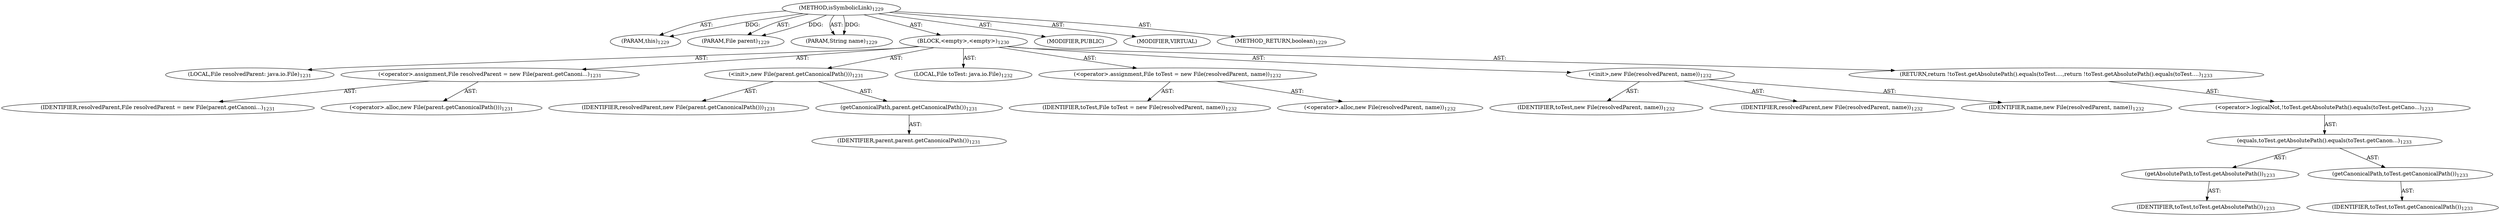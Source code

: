 digraph "isSymbolicLink" {  
"111669149724" [label = <(METHOD,isSymbolicLink)<SUB>1229</SUB>> ]
"115964117113" [label = <(PARAM,this)<SUB>1229</SUB>> ]
"115964117114" [label = <(PARAM,File parent)<SUB>1229</SUB>> ]
"115964117115" [label = <(PARAM,String name)<SUB>1229</SUB>> ]
"25769803973" [label = <(BLOCK,&lt;empty&gt;,&lt;empty&gt;)<SUB>1230</SUB>> ]
"94489280623" [label = <(LOCAL,File resolvedParent: java.io.File)<SUB>1231</SUB>> ]
"30064771782" [label = <(&lt;operator&gt;.assignment,File resolvedParent = new File(parent.getCanoni...)<SUB>1231</SUB>> ]
"68719477460" [label = <(IDENTIFIER,resolvedParent,File resolvedParent = new File(parent.getCanoni...)<SUB>1231</SUB>> ]
"30064771783" [label = <(&lt;operator&gt;.alloc,new File(parent.getCanonicalPath()))<SUB>1231</SUB>> ]
"30064771784" [label = <(&lt;init&gt;,new File(parent.getCanonicalPath()))<SUB>1231</SUB>> ]
"68719477461" [label = <(IDENTIFIER,resolvedParent,new File(parent.getCanonicalPath()))<SUB>1231</SUB>> ]
"30064771785" [label = <(getCanonicalPath,parent.getCanonicalPath())<SUB>1231</SUB>> ]
"68719477462" [label = <(IDENTIFIER,parent,parent.getCanonicalPath())<SUB>1231</SUB>> ]
"94489280624" [label = <(LOCAL,File toTest: java.io.File)<SUB>1232</SUB>> ]
"30064771786" [label = <(&lt;operator&gt;.assignment,File toTest = new File(resolvedParent, name))<SUB>1232</SUB>> ]
"68719477463" [label = <(IDENTIFIER,toTest,File toTest = new File(resolvedParent, name))<SUB>1232</SUB>> ]
"30064771787" [label = <(&lt;operator&gt;.alloc,new File(resolvedParent, name))<SUB>1232</SUB>> ]
"30064771788" [label = <(&lt;init&gt;,new File(resolvedParent, name))<SUB>1232</SUB>> ]
"68719477464" [label = <(IDENTIFIER,toTest,new File(resolvedParent, name))<SUB>1232</SUB>> ]
"68719477465" [label = <(IDENTIFIER,resolvedParent,new File(resolvedParent, name))<SUB>1232</SUB>> ]
"68719477466" [label = <(IDENTIFIER,name,new File(resolvedParent, name))<SUB>1232</SUB>> ]
"146028888092" [label = <(RETURN,return !toTest.getAbsolutePath().equals(toTest....,return !toTest.getAbsolutePath().equals(toTest....)<SUB>1233</SUB>> ]
"30064771789" [label = <(&lt;operator&gt;.logicalNot,!toTest.getAbsolutePath().equals(toTest.getCano...)<SUB>1233</SUB>> ]
"30064771790" [label = <(equals,toTest.getAbsolutePath().equals(toTest.getCanon...)<SUB>1233</SUB>> ]
"30064771791" [label = <(getAbsolutePath,toTest.getAbsolutePath())<SUB>1233</SUB>> ]
"68719477467" [label = <(IDENTIFIER,toTest,toTest.getAbsolutePath())<SUB>1233</SUB>> ]
"30064771792" [label = <(getCanonicalPath,toTest.getCanonicalPath())<SUB>1233</SUB>> ]
"68719477468" [label = <(IDENTIFIER,toTest,toTest.getCanonicalPath())<SUB>1233</SUB>> ]
"133143986249" [label = <(MODIFIER,PUBLIC)> ]
"133143986250" [label = <(MODIFIER,VIRTUAL)> ]
"128849018908" [label = <(METHOD_RETURN,boolean)<SUB>1229</SUB>> ]
  "111669149724" -> "115964117113"  [ label = "AST: "] 
  "111669149724" -> "115964117114"  [ label = "AST: "] 
  "111669149724" -> "115964117115"  [ label = "AST: "] 
  "111669149724" -> "25769803973"  [ label = "AST: "] 
  "111669149724" -> "133143986249"  [ label = "AST: "] 
  "111669149724" -> "133143986250"  [ label = "AST: "] 
  "111669149724" -> "128849018908"  [ label = "AST: "] 
  "25769803973" -> "94489280623"  [ label = "AST: "] 
  "25769803973" -> "30064771782"  [ label = "AST: "] 
  "25769803973" -> "30064771784"  [ label = "AST: "] 
  "25769803973" -> "94489280624"  [ label = "AST: "] 
  "25769803973" -> "30064771786"  [ label = "AST: "] 
  "25769803973" -> "30064771788"  [ label = "AST: "] 
  "25769803973" -> "146028888092"  [ label = "AST: "] 
  "30064771782" -> "68719477460"  [ label = "AST: "] 
  "30064771782" -> "30064771783"  [ label = "AST: "] 
  "30064771784" -> "68719477461"  [ label = "AST: "] 
  "30064771784" -> "30064771785"  [ label = "AST: "] 
  "30064771785" -> "68719477462"  [ label = "AST: "] 
  "30064771786" -> "68719477463"  [ label = "AST: "] 
  "30064771786" -> "30064771787"  [ label = "AST: "] 
  "30064771788" -> "68719477464"  [ label = "AST: "] 
  "30064771788" -> "68719477465"  [ label = "AST: "] 
  "30064771788" -> "68719477466"  [ label = "AST: "] 
  "146028888092" -> "30064771789"  [ label = "AST: "] 
  "30064771789" -> "30064771790"  [ label = "AST: "] 
  "30064771790" -> "30064771791"  [ label = "AST: "] 
  "30064771790" -> "30064771792"  [ label = "AST: "] 
  "30064771791" -> "68719477467"  [ label = "AST: "] 
  "30064771792" -> "68719477468"  [ label = "AST: "] 
  "111669149724" -> "115964117113"  [ label = "DDG: "] 
  "111669149724" -> "115964117114"  [ label = "DDG: "] 
  "111669149724" -> "115964117115"  [ label = "DDG: "] 
}
